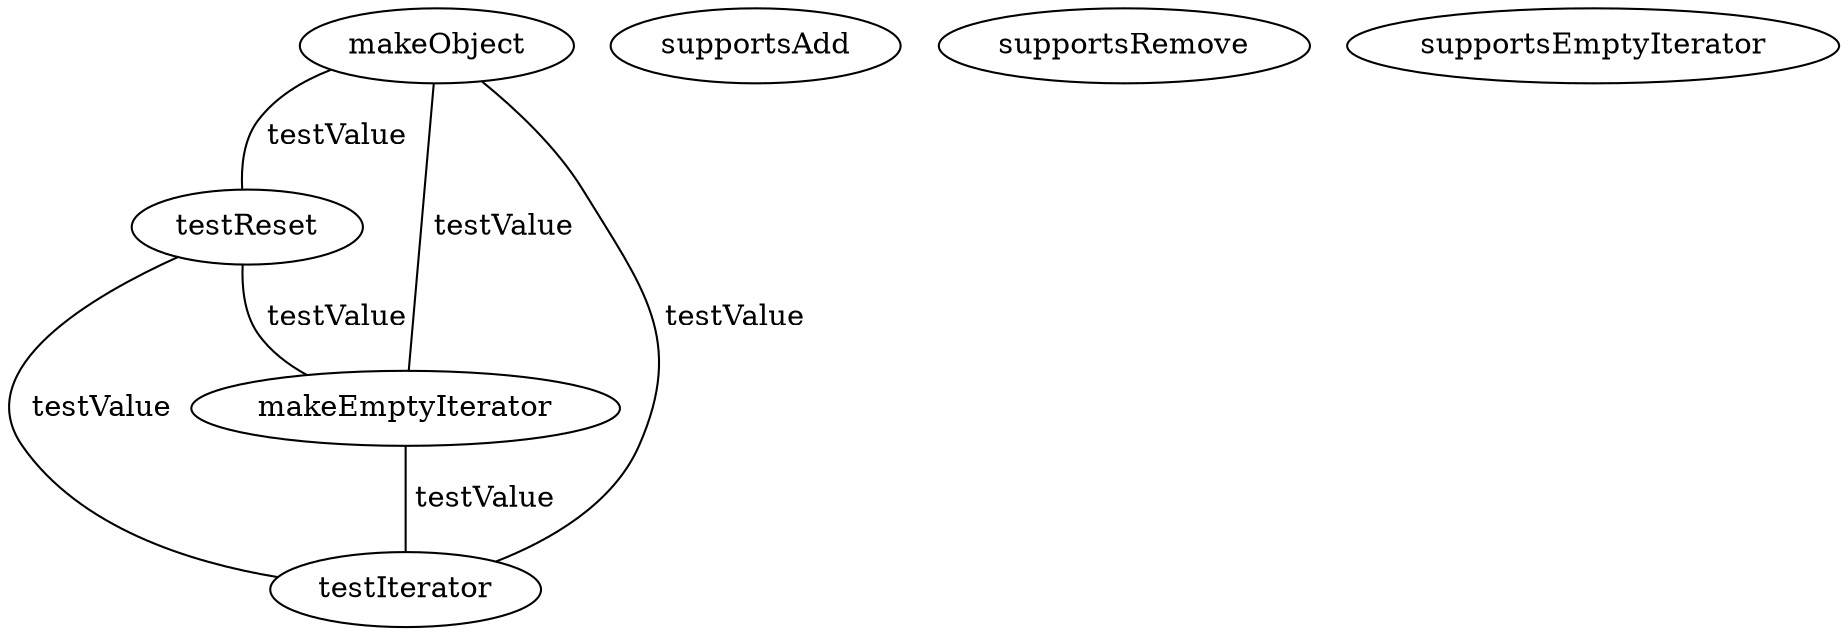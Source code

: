 digraph G {
makeObject;
testReset;
supportsAdd;
supportsRemove;
makeEmptyIterator;
supportsEmptyIterator;
testIterator;
makeObject -> testReset [label=" testValue", dir=none];
makeObject -> makeEmptyIterator [label=" testValue", dir=none];
makeObject -> testIterator [label=" testValue", dir=none];
testReset -> makeEmptyIterator [label=" testValue", dir=none];
testReset -> testIterator [label=" testValue", dir=none];
makeEmptyIterator -> testIterator [label=" testValue", dir=none];
}